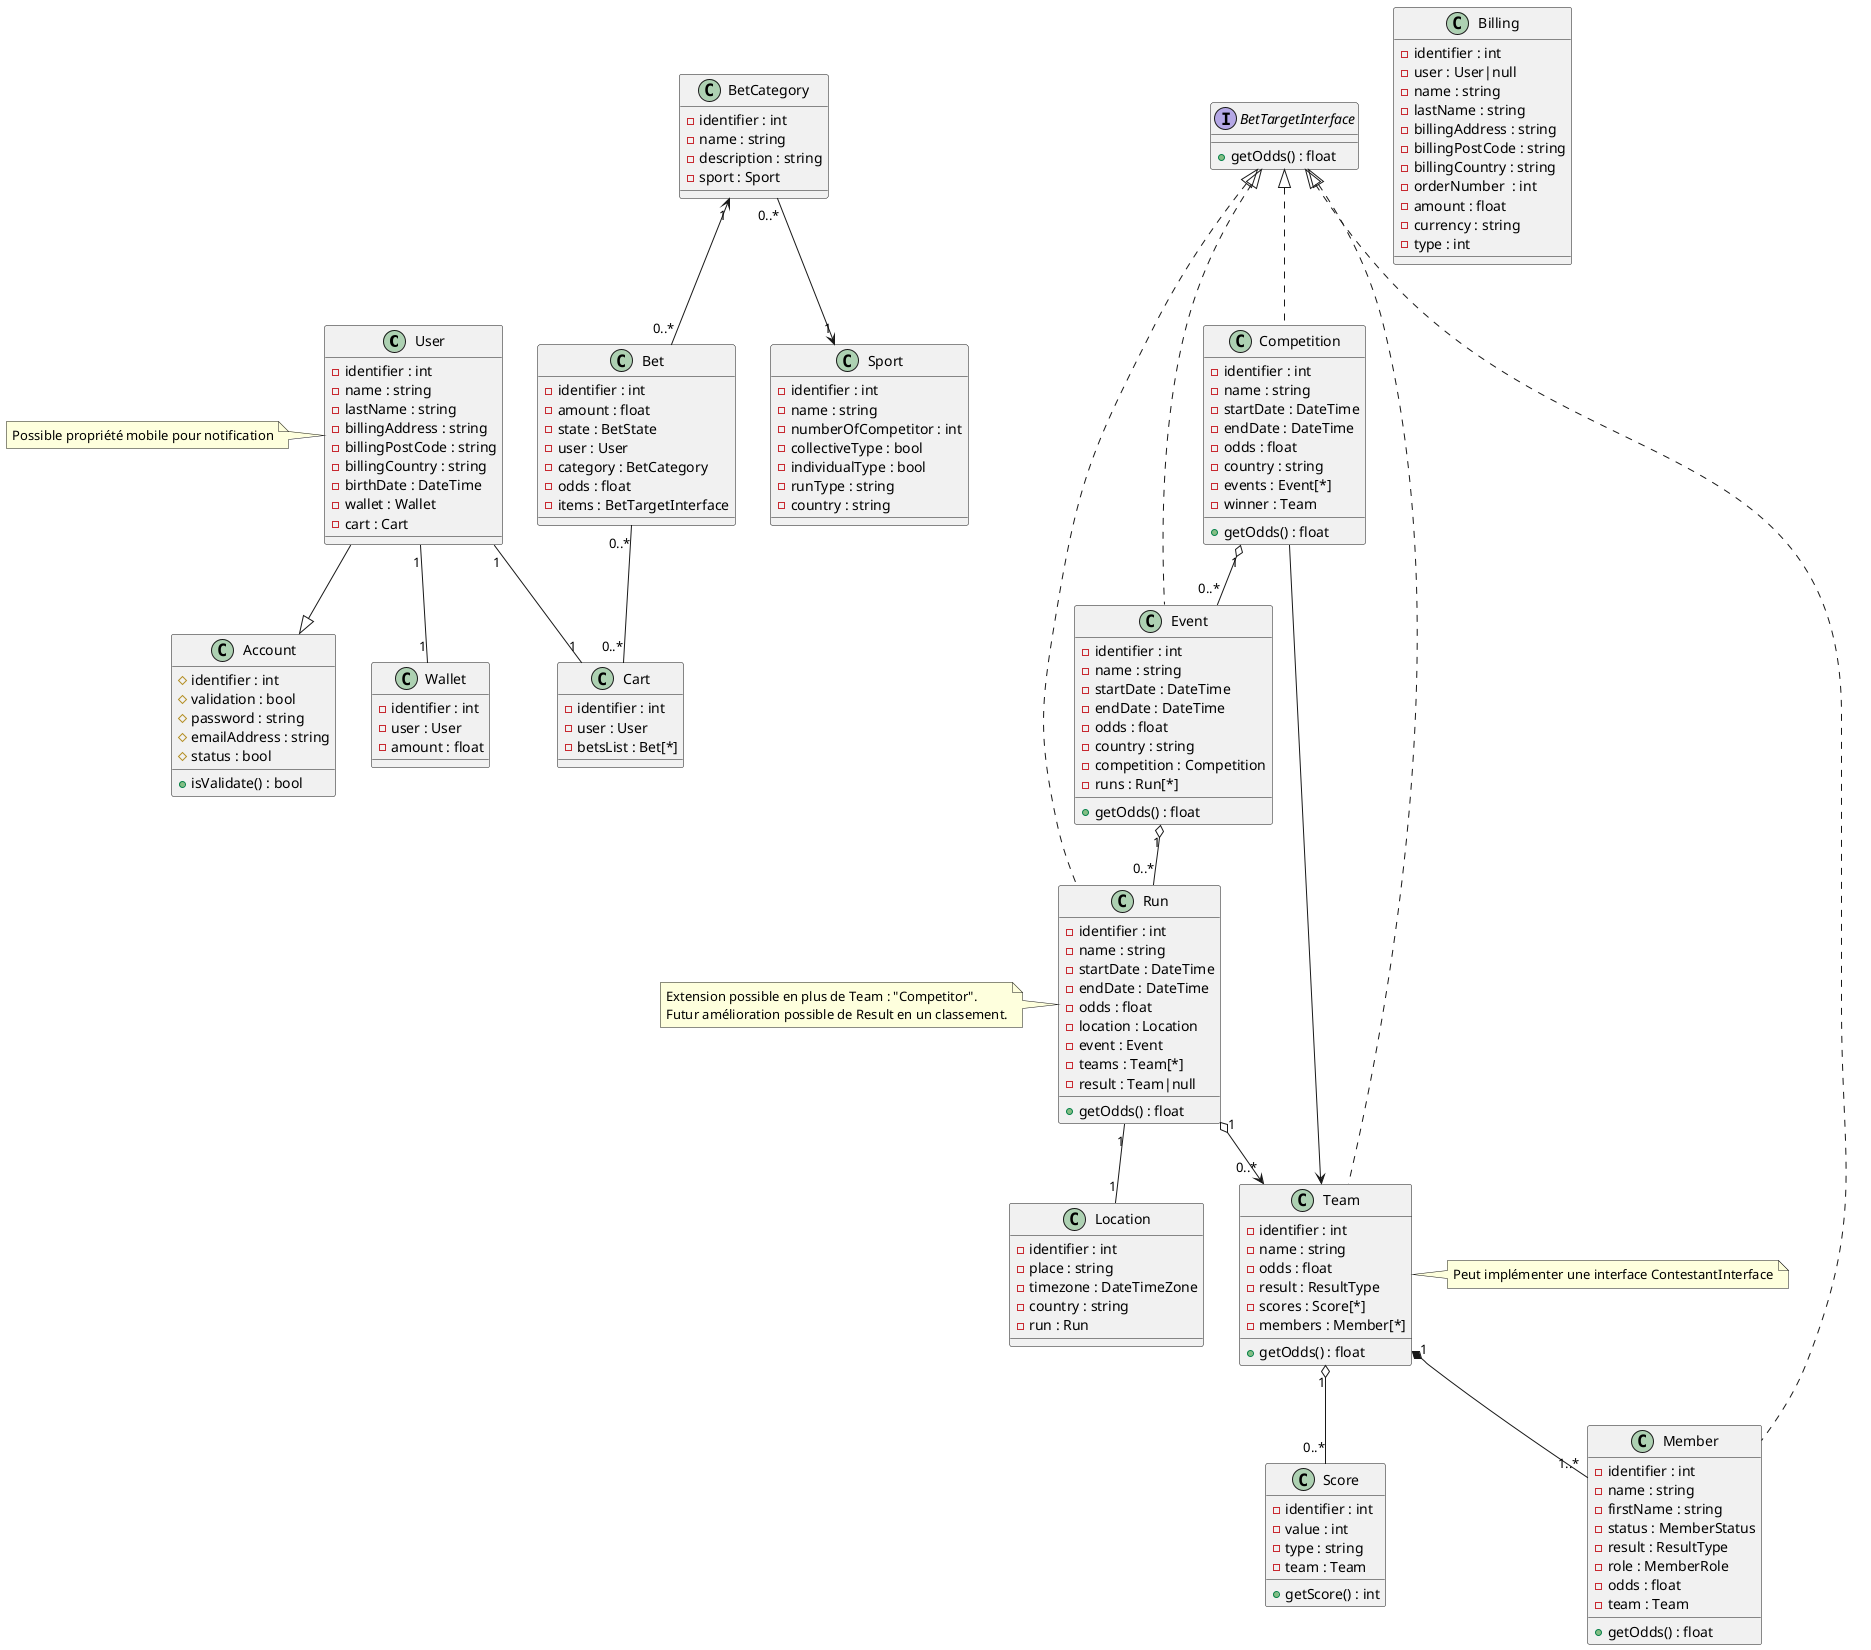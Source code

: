 @startuml parisportif5

'plantuml
'Relations :
    User --|> Account
    BetCategory "1" <-- "0..*" Bet
    User "1" -- "1" Wallet
    User "1" -- "1" Cart
    Bet "0..*" -- "0..*" Cart
    BetCategory "0..*" --> "1" Sport
    Competition "1" o-- "0..*" Event
    Competition --> Team
    Event "1" o-- "0..*" Run
    Run "1" -- "1" Location
    Team "1" o-- "0..*" Score
    Run "1" o--> "0..*" Team
    Team "1" *-- "1..*" Member
    BetTargetInterface <|.. Competition
    BetTargetInterface <|.. Event
    BetTargetInterface <|.. Run
    BetTargetInterface <|.. Team
    BetTargetInterface <|.. Member
'Définitions des classes :
    'Porte-feuille de l'utilisateur avec des fonds (de l'argent gagnés)
    class Wallet {
        -identifier : int
        -user : User
        -amount : float
    }
    'Panier qui contient les paris sélectionnés
    class Cart {
        -identifier : int
        -user : User
        -betsList : Bet[*]
    }
    'interface de généralisation pour les classes autorisé à être parié
    interface BetTargetInterface {
        +getOdds() : float
    }
    'Compte (sert à ce connecter)
    class Account {
        #identifier : int
        #validation : bool
        #password : string
        #emailAddress : string
        #status : bool
        +isValidate() : bool
    }
    'Utilisateur avec un compte
    class User {
        -identifier : int
        -name : string
        -lastName : string
        -billingAddress : string
        -billingPostCode : string
        -billingCountry : string
        -birthDate : DateTime
        -wallet : Wallet
        -cart : Cart
    }
    note left : Possible propriété mobile pour notification
    'Factures (type=débit ou crédit)
    class Billing {
        -identifier : int
        -user : User|null
        -name : string
        -lastName : string
        -billingAddress : string
        -billingPostCode : string
        -billingCountry : string
        -orderNumber  : int
        -amount : float
        -currency : string
        -type : int
    }
    'Un paris
    class Bet {
        -identifier : int
        -amount : float
        -state : BetState
        -user : User
        -category : BetCategory
        -odds : float
        -items : BetTargetInterface
    }
    'Catégorie de paris (ex: Paris sur la victoire du favoris)
    class BetCategory {
        -identifier : int
        -name : string
        -description : string
        -sport : Sport
    }
    'Lieu de la rencontre/course
    class Location {
        -identifier : int
        -place : string
        -timezone : DateTimeZone
        -country : string
        -run : Run
    }
    'Sport pratiqué (runtype = fixture, race) (type = collectif ou individuel ou les deux)
    class Sport {
        -identifier : int
        -name : string
        -numberOfCompetitor : int
        -collectiveType : bool
        -individualType : bool
        -runType : string
        -country : string
    }
    'Compétition (JO, Ligue des Champions, F1 Championnat du monde)
    class Competition {
        -identifier : int
        -name : string
        -startDate : DateTime
        -endDate : DateTime
        -odds : float
        -country : string
        -events : Event[*]
        -winner : Team
        +getOdds() : float
    }
    'Événement de la compétition (poul de qualification, Circuit F1 de france)
    class Event {
        -identifier : int
        -name : string
        -startDate : DateTime
        -endDate : DateTime
        -odds : float
        -country : string
        -competition : Competition
        -runs : Run[*]
        +getOdds() : float
    }
    'Classe mère global : Un match, une rencontre, une course
    class Run {
        -identifier : int
        -name : string
        -startDate : DateTime
        -endDate : DateTime
        -odds : float
        -location : Location
        -event : Event
        -teams : Team[*]
        -result : Team|null
        +getOdds() : float
    }
    note left of Run
    Extension possible en plus de Team : "Competitor".
    Futur amélioration possible de Result en un classement.
    end note
    'Score de l'équipe ou du membre de l'équipe
    class Score {
        -identifier : int
        -value : int
        -type : string
        -team : Team
        +getScore() : int
    }
    'Joueur ou sportif ou pilote
    class Member {
        -identifier : int
        -name : string
        -firstName : string
        -status : MemberStatus
        -result : ResultType
        -role : MemberRole
        -odds : float
        -team : Team
        +getOdds() : float
    }
    'Équipes qui participe à une rencontre, à une course
    class Team {
        -identifier : int
        -name : string
        -odds : float
        -result : ResultType
        -scores : Score[*]
        -members : Member[*]
        +getOdds() : float
    }
    note right: Peut implémenter une interface ContestantInterface

@enduml
